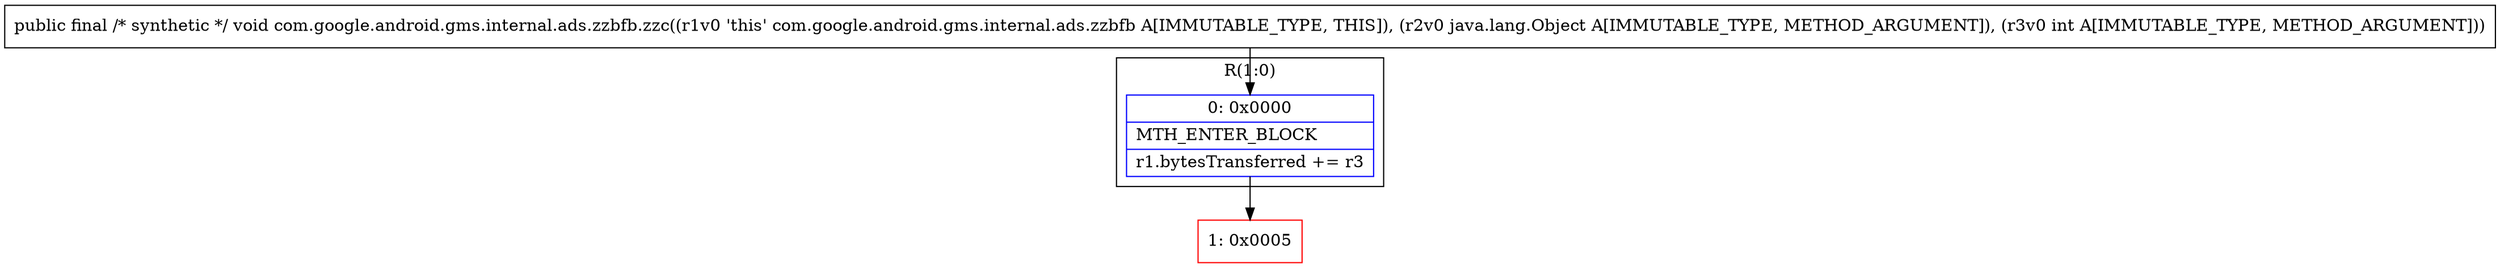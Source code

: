 digraph "CFG forcom.google.android.gms.internal.ads.zzbfb.zzc(Ljava\/lang\/Object;I)V" {
subgraph cluster_Region_1767971732 {
label = "R(1:0)";
node [shape=record,color=blue];
Node_0 [shape=record,label="{0\:\ 0x0000|MTH_ENTER_BLOCK\l|r1.bytesTransferred += r3\l}"];
}
Node_1 [shape=record,color=red,label="{1\:\ 0x0005}"];
MethodNode[shape=record,label="{public final \/* synthetic *\/ void com.google.android.gms.internal.ads.zzbfb.zzc((r1v0 'this' com.google.android.gms.internal.ads.zzbfb A[IMMUTABLE_TYPE, THIS]), (r2v0 java.lang.Object A[IMMUTABLE_TYPE, METHOD_ARGUMENT]), (r3v0 int A[IMMUTABLE_TYPE, METHOD_ARGUMENT])) }"];
MethodNode -> Node_0;
Node_0 -> Node_1;
}

